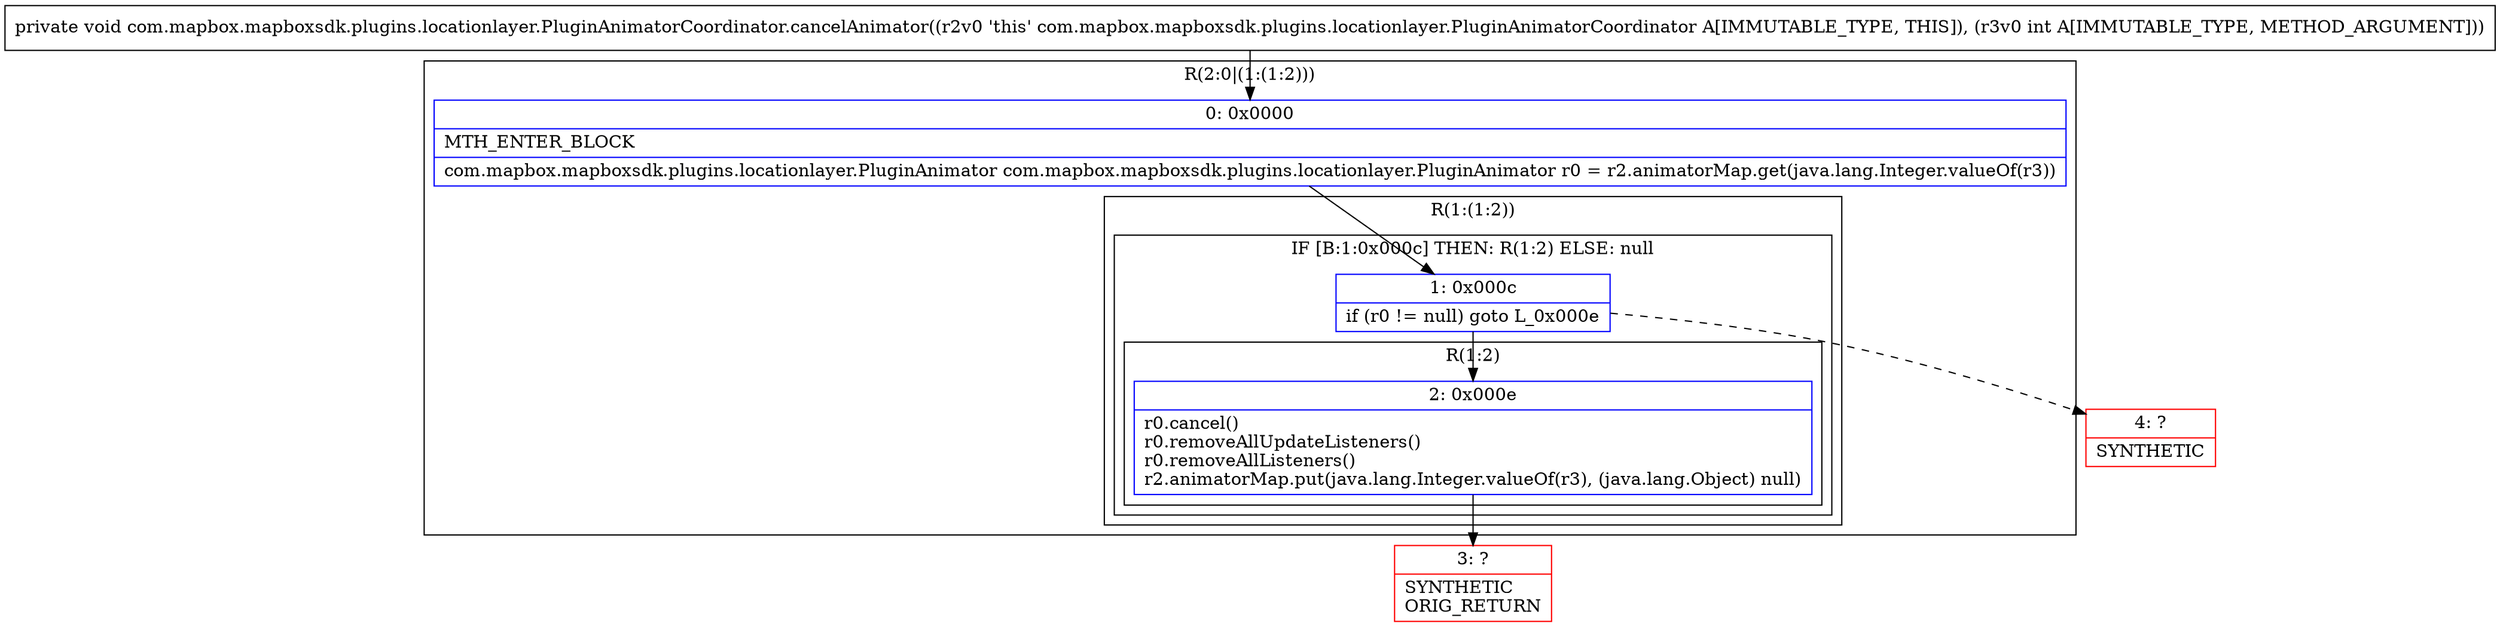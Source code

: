 digraph "CFG forcom.mapbox.mapboxsdk.plugins.locationlayer.PluginAnimatorCoordinator.cancelAnimator(I)V" {
subgraph cluster_Region_895134801 {
label = "R(2:0|(1:(1:2)))";
node [shape=record,color=blue];
Node_0 [shape=record,label="{0\:\ 0x0000|MTH_ENTER_BLOCK\l|com.mapbox.mapboxsdk.plugins.locationlayer.PluginAnimator com.mapbox.mapboxsdk.plugins.locationlayer.PluginAnimator r0 = r2.animatorMap.get(java.lang.Integer.valueOf(r3))\l}"];
subgraph cluster_Region_54514777 {
label = "R(1:(1:2))";
node [shape=record,color=blue];
subgraph cluster_IfRegion_22037547 {
label = "IF [B:1:0x000c] THEN: R(1:2) ELSE: null";
node [shape=record,color=blue];
Node_1 [shape=record,label="{1\:\ 0x000c|if (r0 != null) goto L_0x000e\l}"];
subgraph cluster_Region_239329956 {
label = "R(1:2)";
node [shape=record,color=blue];
Node_2 [shape=record,label="{2\:\ 0x000e|r0.cancel()\lr0.removeAllUpdateListeners()\lr0.removeAllListeners()\lr2.animatorMap.put(java.lang.Integer.valueOf(r3), (java.lang.Object) null)\l}"];
}
}
}
}
Node_3 [shape=record,color=red,label="{3\:\ ?|SYNTHETIC\lORIG_RETURN\l}"];
Node_4 [shape=record,color=red,label="{4\:\ ?|SYNTHETIC\l}"];
MethodNode[shape=record,label="{private void com.mapbox.mapboxsdk.plugins.locationlayer.PluginAnimatorCoordinator.cancelAnimator((r2v0 'this' com.mapbox.mapboxsdk.plugins.locationlayer.PluginAnimatorCoordinator A[IMMUTABLE_TYPE, THIS]), (r3v0 int A[IMMUTABLE_TYPE, METHOD_ARGUMENT])) }"];
MethodNode -> Node_0;
Node_0 -> Node_1;
Node_1 -> Node_2;
Node_1 -> Node_4[style=dashed];
Node_2 -> Node_3;
}

